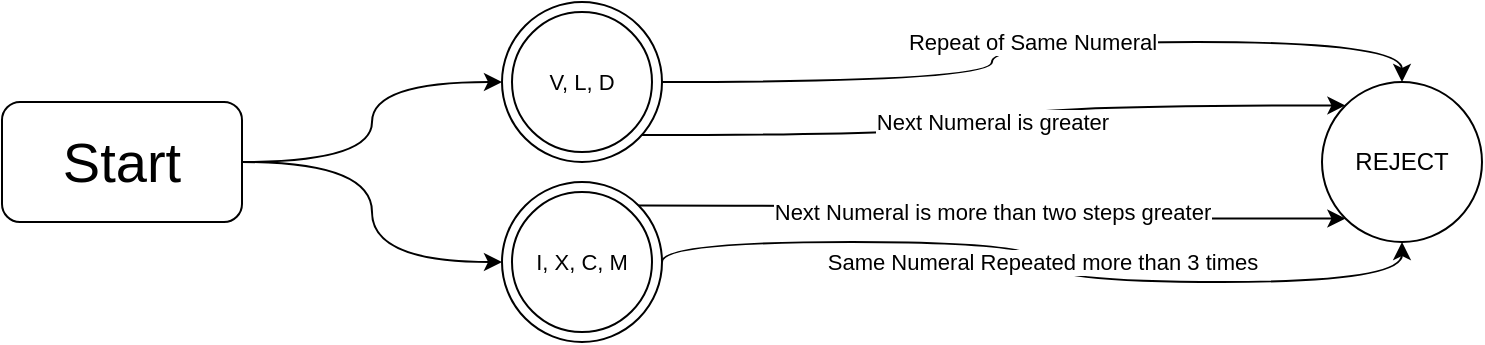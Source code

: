<mxfile version="26.2.2">
  <diagram name="Page-1" id="cWa77t7hv81KoL2-7zvA">
    <mxGraphModel dx="912" dy="678" grid="1" gridSize="10" guides="1" tooltips="1" connect="1" arrows="1" fold="1" page="1" pageScale="1" pageWidth="850" pageHeight="1100" math="0" shadow="0">
      <root>
        <mxCell id="0" />
        <mxCell id="1" parent="0" />
        <mxCell id="DYwbqaM6CPuiUBSOWy3D-25" style="edgeStyle=orthogonalEdgeStyle;rounded=0;orthogonalLoop=1;jettySize=auto;html=1;exitX=1;exitY=0.5;exitDx=0;exitDy=0;entryX=0;entryY=0.5;entryDx=0;entryDy=0;curved=1;" edge="1" parent="1" source="DYwbqaM6CPuiUBSOWy3D-8" target="DYwbqaM6CPuiUBSOWy3D-35">
          <mxGeometry relative="1" as="geometry">
            <mxPoint x="240" y="400" as="targetPoint" />
          </mxGeometry>
        </mxCell>
        <mxCell id="DYwbqaM6CPuiUBSOWy3D-26" style="edgeStyle=orthogonalEdgeStyle;rounded=0;orthogonalLoop=1;jettySize=auto;html=1;exitX=1;exitY=0.5;exitDx=0;exitDy=0;entryX=0;entryY=0.5;entryDx=0;entryDy=0;strokeColor=default;curved=1;" edge="1" parent="1" source="DYwbqaM6CPuiUBSOWy3D-8" target="DYwbqaM6CPuiUBSOWy3D-37">
          <mxGeometry relative="1" as="geometry">
            <mxPoint x="240" y="480" as="targetPoint" />
          </mxGeometry>
        </mxCell>
        <mxCell id="DYwbqaM6CPuiUBSOWy3D-8" value="&lt;font style=&quot;font-size: 28px;&quot;&gt;Start&lt;/font&gt;" style="rounded=1;whiteSpace=wrap;html=1;" vertex="1" parent="1">
          <mxGeometry x="20" y="410" width="120" height="60" as="geometry" />
        </mxCell>
        <mxCell id="DYwbqaM6CPuiUBSOWy3D-18" value="REJECT" style="ellipse;whiteSpace=wrap;html=1;aspect=fixed;" vertex="1" parent="1">
          <mxGeometry x="680" y="400" width="80" height="80" as="geometry" />
        </mxCell>
        <mxCell id="DYwbqaM6CPuiUBSOWy3D-27" value="Repeat of Same Numeral" style="edgeStyle=orthogonalEdgeStyle;shape=connector;curved=1;rounded=0;orthogonalLoop=1;jettySize=auto;html=1;exitX=1;exitY=0.5;exitDx=0;exitDy=0;entryX=0.5;entryY=0;entryDx=0;entryDy=0;strokeColor=default;align=center;verticalAlign=middle;fontFamily=Helvetica;fontSize=11;fontColor=default;labelBackgroundColor=default;endArrow=classic;" edge="1" parent="1" source="DYwbqaM6CPuiUBSOWy3D-35" target="DYwbqaM6CPuiUBSOWy3D-18">
          <mxGeometry relative="1" as="geometry">
            <mxPoint x="360" y="400" as="sourcePoint" />
          </mxGeometry>
        </mxCell>
        <mxCell id="DYwbqaM6CPuiUBSOWy3D-30" value="Next Numeral is greater" style="edgeStyle=orthogonalEdgeStyle;shape=connector;curved=1;rounded=0;orthogonalLoop=1;jettySize=auto;html=1;exitX=0.844;exitY=0.832;exitDx=0;exitDy=0;entryX=0;entryY=0;entryDx=0;entryDy=0;strokeColor=default;align=center;verticalAlign=middle;fontFamily=Helvetica;fontSize=11;fontColor=default;labelBackgroundColor=default;endArrow=classic;exitPerimeter=0;" edge="1" parent="1" source="DYwbqaM6CPuiUBSOWy3D-35" target="DYwbqaM6CPuiUBSOWy3D-18">
          <mxGeometry relative="1" as="geometry">
            <mxPoint x="360" y="415" as="sourcePoint" />
          </mxGeometry>
        </mxCell>
        <mxCell id="DYwbqaM6CPuiUBSOWy3D-29" value="Same Numeral Repeated more than 3 times" style="edgeStyle=orthogonalEdgeStyle;shape=connector;curved=1;rounded=0;orthogonalLoop=1;jettySize=auto;html=1;entryX=0.5;entryY=1;entryDx=0;entryDy=0;strokeColor=default;align=center;verticalAlign=middle;fontFamily=Helvetica;fontSize=11;fontColor=default;labelBackgroundColor=default;endArrow=classic;exitX=1;exitY=0.5;exitDx=0;exitDy=0;" edge="1" parent="1" source="DYwbqaM6CPuiUBSOWy3D-37" target="DYwbqaM6CPuiUBSOWy3D-18">
          <mxGeometry relative="1" as="geometry">
            <mxPoint x="360" y="480.026" as="sourcePoint" />
            <Array as="points">
              <mxPoint x="350" y="480" />
              <mxPoint x="540" y="480" />
              <mxPoint x="540" y="500" />
              <mxPoint x="720" y="500" />
            </Array>
          </mxGeometry>
        </mxCell>
        <mxCell id="DYwbqaM6CPuiUBSOWy3D-31" value="Next Numeral is more than two steps greater" style="edgeStyle=orthogonalEdgeStyle;shape=connector;curved=1;rounded=0;orthogonalLoop=1;jettySize=auto;html=1;exitX=1;exitY=0;exitDx=0;exitDy=0;entryX=0;entryY=1;entryDx=0;entryDy=0;strokeColor=default;align=center;verticalAlign=middle;fontFamily=Helvetica;fontSize=11;fontColor=default;labelBackgroundColor=default;endArrow=classic;" edge="1" parent="1" source="DYwbqaM6CPuiUBSOWy3D-37" target="DYwbqaM6CPuiUBSOWy3D-18">
          <mxGeometry relative="1" as="geometry">
            <mxPoint x="360" y="465" as="sourcePoint" />
          </mxGeometry>
        </mxCell>
        <mxCell id="DYwbqaM6CPuiUBSOWy3D-35" value="" style="ellipse;whiteSpace=wrap;html=1;aspect=fixed;fontFamily=Helvetica;fontSize=11;fontColor=default;labelBackgroundColor=default;" vertex="1" parent="1">
          <mxGeometry x="270" y="360" width="80" height="80" as="geometry" />
        </mxCell>
        <mxCell id="DYwbqaM6CPuiUBSOWy3D-36" value="V, L, D" style="ellipse;whiteSpace=wrap;html=1;aspect=fixed;fontFamily=Helvetica;fontSize=11;fontColor=default;labelBackgroundColor=default;" vertex="1" parent="1">
          <mxGeometry x="275" y="365" width="70" height="70" as="geometry" />
        </mxCell>
        <mxCell id="DYwbqaM6CPuiUBSOWy3D-37" value="" style="ellipse;whiteSpace=wrap;html=1;aspect=fixed;fontFamily=Helvetica;fontSize=11;fontColor=default;labelBackgroundColor=default;" vertex="1" parent="1">
          <mxGeometry x="270" y="450" width="80" height="80" as="geometry" />
        </mxCell>
        <mxCell id="DYwbqaM6CPuiUBSOWy3D-38" value="I, X, C, M" style="ellipse;whiteSpace=wrap;html=1;aspect=fixed;fontFamily=Helvetica;fontSize=11;fontColor=default;labelBackgroundColor=default;" vertex="1" parent="1">
          <mxGeometry x="275" y="455" width="70" height="70" as="geometry" />
        </mxCell>
      </root>
    </mxGraphModel>
  </diagram>
</mxfile>
